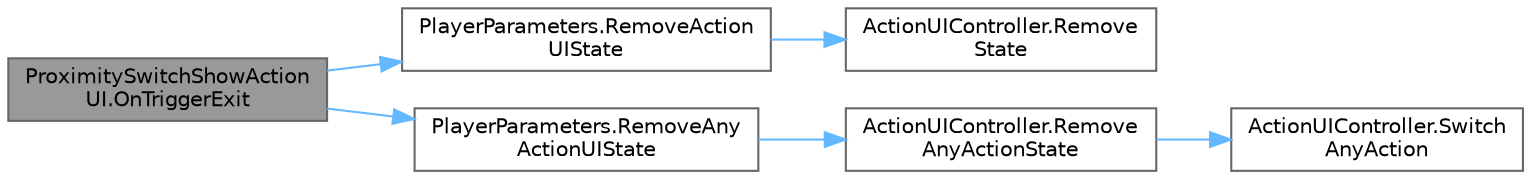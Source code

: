 digraph "ProximitySwitchShowActionUI.OnTriggerExit"
{
 // LATEX_PDF_SIZE
  bgcolor="transparent";
  edge [fontname=Helvetica,fontsize=10,labelfontname=Helvetica,labelfontsize=10];
  node [fontname=Helvetica,fontsize=10,shape=box,height=0.2,width=0.4];
  rankdir="LR";
  Node1 [id="Node000001",label="ProximitySwitchShowAction\lUI.OnTriggerExit",height=0.2,width=0.4,color="gray40", fillcolor="grey60", style="filled", fontcolor="black",tooltip=" "];
  Node1 -> Node2 [id="edge1_Node000001_Node000002",color="steelblue1",style="solid",tooltip=" "];
  Node2 [id="Node000002",label="PlayerParameters.RemoveAction\lUIState",height=0.2,width=0.4,color="grey40", fillcolor="white", style="filled",URL="$class_player_parameters.html#a9e7696b4818f8fb9289b153463b44f97",tooltip=" "];
  Node2 -> Node3 [id="edge2_Node000002_Node000003",color="steelblue1",style="solid",tooltip=" "];
  Node3 [id="Node000003",label="ActionUIController.Remove\lState",height=0.2,width=0.4,color="grey40", fillcolor="white", style="filled",URL="$class_action_u_i_controller.html#a68527a238564df0e2a1eb1e5be58d187",tooltip=" "];
  Node1 -> Node4 [id="edge3_Node000001_Node000004",color="steelblue1",style="solid",tooltip=" "];
  Node4 [id="Node000004",label="PlayerParameters.RemoveAny\lActionUIState",height=0.2,width=0.4,color="grey40", fillcolor="white", style="filled",URL="$class_player_parameters.html#a0ca6aca55f2a66687ba296928eea0292",tooltip=" "];
  Node4 -> Node5 [id="edge4_Node000004_Node000005",color="steelblue1",style="solid",tooltip=" "];
  Node5 [id="Node000005",label="ActionUIController.Remove\lAnyActionState",height=0.2,width=0.4,color="grey40", fillcolor="white", style="filled",URL="$class_action_u_i_controller.html#a6d5efe4f56d3fd0a645dd27c74ce5df2",tooltip=" "];
  Node5 -> Node6 [id="edge5_Node000005_Node000006",color="steelblue1",style="solid",tooltip=" "];
  Node6 [id="Node000006",label="ActionUIController.Switch\lAnyAction",height=0.2,width=0.4,color="grey40", fillcolor="white", style="filled",URL="$class_action_u_i_controller.html#a8ad423812a46999f1018aba2e632bdd9",tooltip=" "];
}
